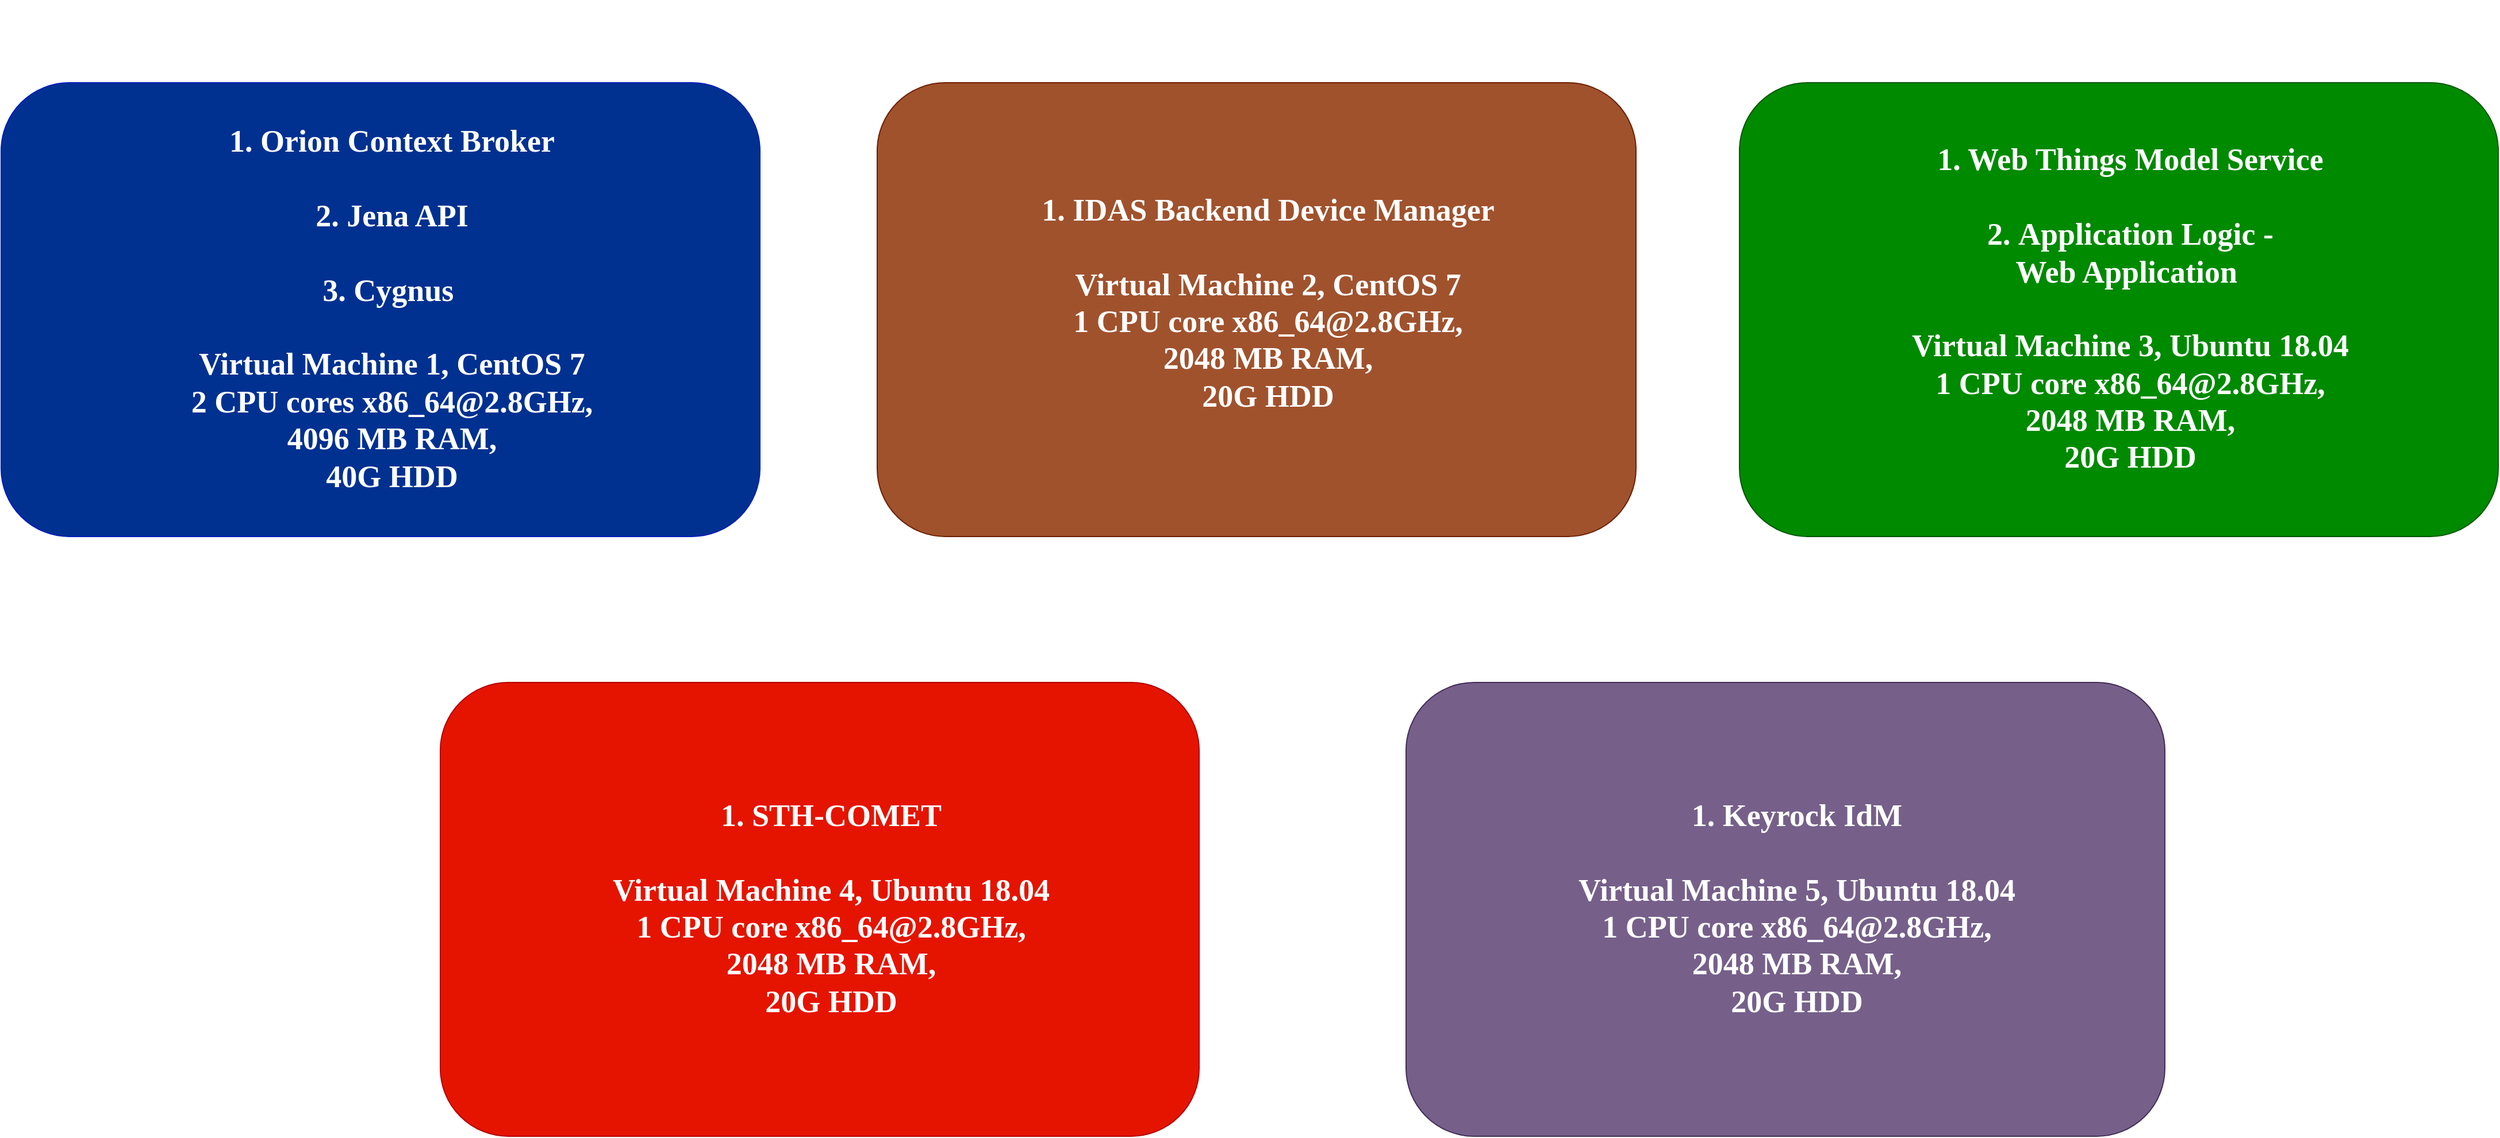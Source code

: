 <mxfile version="12.0.2" type="google" pages="1"><diagram name="Page-1" id="90a13364-a465-7bf4-72fc-28e22215d7a0"><mxGraphModel dx="2620" dy="1423" grid="1" gridSize="10" guides="1" tooltips="1" connect="1" arrows="1" fold="1" page="1" pageScale="1.5" pageWidth="1169" pageHeight="826" background="#ffffff" math="0" shadow="0"><root><mxCell id="0" style=";html=1;"/><mxCell id="1" style=";html=1;" parent="0"/><mxCell id="tyXNjx-ZdsD6Ma3g8HDe-1" value="" style="rounded=1;whiteSpace=wrap;html=1;fillColor=#003191;strokeColor=#001DBC;fontColor=#ffffff;" vertex="1" parent="1"><mxGeometry x="18" y="135" width="660" height="395" as="geometry"/></mxCell><mxCell id="tyXNjx-ZdsD6Ma3g8HDe-2" value="&lt;font face=&quot;Verdana&quot; style=&quot;font-size: 27px&quot;&gt;&lt;b&gt;&lt;font color=&quot;#ffffff&quot;&gt;&lt;span&gt;&lt;br&gt;&lt;br&gt;&lt;br&gt;1. Orion Context Broker&lt;br&gt;&lt;br&gt;2. Jena API&lt;br&gt;&lt;br&gt;3. Cygnus&amp;nbsp;&lt;br&gt;&lt;/span&gt;&lt;br&gt;&lt;span&gt;Virtual Machine 1, CentOS 7&lt;br&gt;&lt;/span&gt;&lt;/font&gt;&lt;/b&gt;&lt;span&gt;&lt;b&gt;&lt;font color=&quot;#ffffff&quot;&gt;2 CPU cores x86_64@2.8GHz,&lt;br&gt;4096 MB RAM,&lt;br&gt;40G HDD&lt;/font&gt;&lt;/b&gt;&lt;br&gt;&lt;/span&gt;&lt;/font&gt;" style="text;html=1;strokeColor=none;fillColor=none;align=center;verticalAlign=middle;whiteSpace=wrap;rounded=0;" vertex="1" parent="1"><mxGeometry x="68" y="68" width="580" height="430" as="geometry"/></mxCell><mxCell id="tyXNjx-ZdsD6Ma3g8HDe-5" value="" style="rounded=1;whiteSpace=wrap;html=1;fillColor=#008a00;strokeColor=#005700;fontColor=#ffffff;" vertex="1" parent="1"><mxGeometry x="1530" y="135" width="660" height="395" as="geometry"/></mxCell><mxCell id="tyXNjx-ZdsD6Ma3g8HDe-6" value="&lt;font color=&quot;#ffffff&quot;&gt;&lt;font face=&quot;Verdana&quot; style=&quot;font-size: 27px&quot;&gt;&lt;b&gt;&lt;span&gt;&lt;br&gt;&lt;br&gt;&lt;br&gt;1. Web Things Model Service&lt;br&gt;&lt;br&gt;2.&amp;nbsp;&lt;/span&gt;&lt;/b&gt;&lt;/font&gt;&lt;b style=&quot;font-family: &amp;#34;verdana&amp;#34; ; font-size: 27px&quot;&gt;Application Logic -&lt;/b&gt;&lt;/font&gt;&lt;font face=&quot;Verdana&quot; style=&quot;font-size: 27px&quot;&gt;&lt;b&gt;&lt;font color=&quot;#ffffff&quot;&gt;&lt;span&gt;&lt;br&gt;Web Application&amp;nbsp;&lt;br&gt;&lt;/span&gt;&lt;br&gt;&lt;span&gt;Virtual Machine 3, Ubuntu 18.04&lt;br&gt;&lt;/span&gt;&lt;/font&gt;&lt;/b&gt;&lt;span&gt;&lt;b&gt;&lt;font color=&quot;#ffffff&quot;&gt;1 CPU core x86_64@2.8GHz,&lt;br&gt;2048 MB RAM,&lt;br&gt;20G HDD&lt;/font&gt;&lt;/b&gt;&lt;br&gt;&lt;/span&gt;&lt;/font&gt;" style="text;html=1;strokeColor=none;fillColor=none;align=center;verticalAlign=middle;whiteSpace=wrap;rounded=0;" vertex="1" parent="1"><mxGeometry x="1580" y="68" width="580" height="430" as="geometry"/></mxCell><mxCell id="tyXNjx-ZdsD6Ma3g8HDe-8" value="" style="rounded=1;whiteSpace=wrap;html=1;fillColor=#a0522d;strokeColor=#6D1F00;fontColor=#ffffff;" vertex="1" parent="1"><mxGeometry x="780" y="135" width="660" height="395" as="geometry"/></mxCell><mxCell id="tyXNjx-ZdsD6Ma3g8HDe-9" value="&lt;font color=&quot;#ffffff&quot;&gt;&lt;font face=&quot;Verdana&quot; style=&quot;font-size: 27px&quot;&gt;&lt;b&gt;&lt;span&gt;&lt;br&gt;&lt;br&gt;&lt;br&gt;&lt;/span&gt;&lt;/b&gt;&lt;/font&gt;&lt;/font&gt;&lt;font face=&quot;Verdana&quot; style=&quot;font-size: 27px&quot;&gt;&lt;b&gt;&lt;font color=&quot;#ffffff&quot;&gt;&lt;span&gt;1. IDAS Backend Device Manager&lt;br&gt;&lt;/span&gt;&lt;br&gt;&lt;span&gt;Virtual Machine 2, CentOS 7&lt;br&gt;&lt;/span&gt;&lt;/font&gt;&lt;/b&gt;&lt;span&gt;&lt;b&gt;&lt;font color=&quot;#ffffff&quot;&gt;1 CPU core x86_64@2.8GHz,&lt;br&gt;2048 MB RAM,&lt;br&gt;20G HDD&lt;/font&gt;&lt;/b&gt;&lt;br&gt;&lt;/span&gt;&lt;/font&gt;" style="text;html=1;strokeColor=none;fillColor=none;align=center;verticalAlign=middle;whiteSpace=wrap;rounded=0;" vertex="1" parent="1"><mxGeometry x="830" y="63" width="580" height="430" as="geometry"/></mxCell><mxCell id="tyXNjx-ZdsD6Ma3g8HDe-10" value="" style="rounded=1;whiteSpace=wrap;html=1;fillColor=#76608a;strokeColor=#432D57;fontColor=#ffffff;" vertex="1" parent="1"><mxGeometry x="1240" y="657" width="660" height="395" as="geometry"/></mxCell><mxCell id="tyXNjx-ZdsD6Ma3g8HDe-11" value="&lt;font color=&quot;#ffffff&quot;&gt;&lt;font face=&quot;Verdana&quot; style=&quot;font-size: 27px&quot;&gt;&lt;b&gt;&lt;span&gt;&lt;br&gt;&lt;br&gt;&lt;br&gt;1. Keyrock IdM&lt;/span&gt;&lt;/b&gt;&lt;/font&gt;&lt;/font&gt;&lt;font face=&quot;Verdana&quot; style=&quot;font-size: 27px&quot;&gt;&lt;b&gt;&lt;font color=&quot;#ffffff&quot;&gt;&lt;span&gt;&lt;br&gt;&lt;/span&gt;&lt;br&gt;&lt;span&gt;Virtual Machine 5, Ubuntu 18.04&lt;br&gt;&lt;/span&gt;&lt;/font&gt;&lt;/b&gt;&lt;span&gt;&lt;b&gt;&lt;font color=&quot;#ffffff&quot;&gt;1 CPU core x86_64@2.8GHz,&lt;br&gt;2048 MB RAM,&lt;br&gt;20G HDD&lt;/font&gt;&lt;/b&gt;&lt;br&gt;&lt;/span&gt;&lt;/font&gt;" style="text;html=1;strokeColor=none;fillColor=none;align=center;verticalAlign=middle;whiteSpace=wrap;rounded=0;" vertex="1" parent="1"><mxGeometry x="1290" y="590" width="580" height="430" as="geometry"/></mxCell><mxCell id="tyXNjx-ZdsD6Ma3g8HDe-13" value="" style="rounded=1;whiteSpace=wrap;html=1;fillColor=#e51400;strokeColor=#B20000;fontColor=#ffffff;" vertex="1" parent="1"><mxGeometry x="400" y="657" width="660" height="395" as="geometry"/></mxCell><mxCell id="tyXNjx-ZdsD6Ma3g8HDe-14" value="&lt;font color=&quot;#ffffff&quot;&gt;&lt;font face=&quot;Verdana&quot; style=&quot;font-size: 27px&quot;&gt;&lt;b&gt;&lt;span&gt;&lt;br&gt;&lt;br&gt;&lt;br&gt;1. STH-COMET&lt;/span&gt;&lt;/b&gt;&lt;/font&gt;&lt;/font&gt;&lt;font face=&quot;Verdana&quot; style=&quot;font-size: 27px&quot;&gt;&lt;b&gt;&lt;font color=&quot;#ffffff&quot;&gt;&lt;span&gt;&lt;br&gt;&lt;/span&gt;&lt;br&gt;&lt;span&gt;Virtual Machine 4, Ubuntu 18.04&lt;br&gt;&lt;/span&gt;&lt;/font&gt;&lt;/b&gt;&lt;span&gt;&lt;b&gt;&lt;font color=&quot;#ffffff&quot;&gt;1 CPU core x86_64@2.8GHz,&lt;br&gt;2048 MB RAM,&lt;br&gt;20G HDD&lt;/font&gt;&lt;/b&gt;&lt;br&gt;&lt;/span&gt;&lt;/font&gt;" style="text;html=1;strokeColor=none;fillColor=none;align=center;verticalAlign=middle;whiteSpace=wrap;rounded=0;" vertex="1" parent="1"><mxGeometry x="450" y="590" width="580" height="430" as="geometry"/></mxCell></root></mxGraphModel></diagram></mxfile>